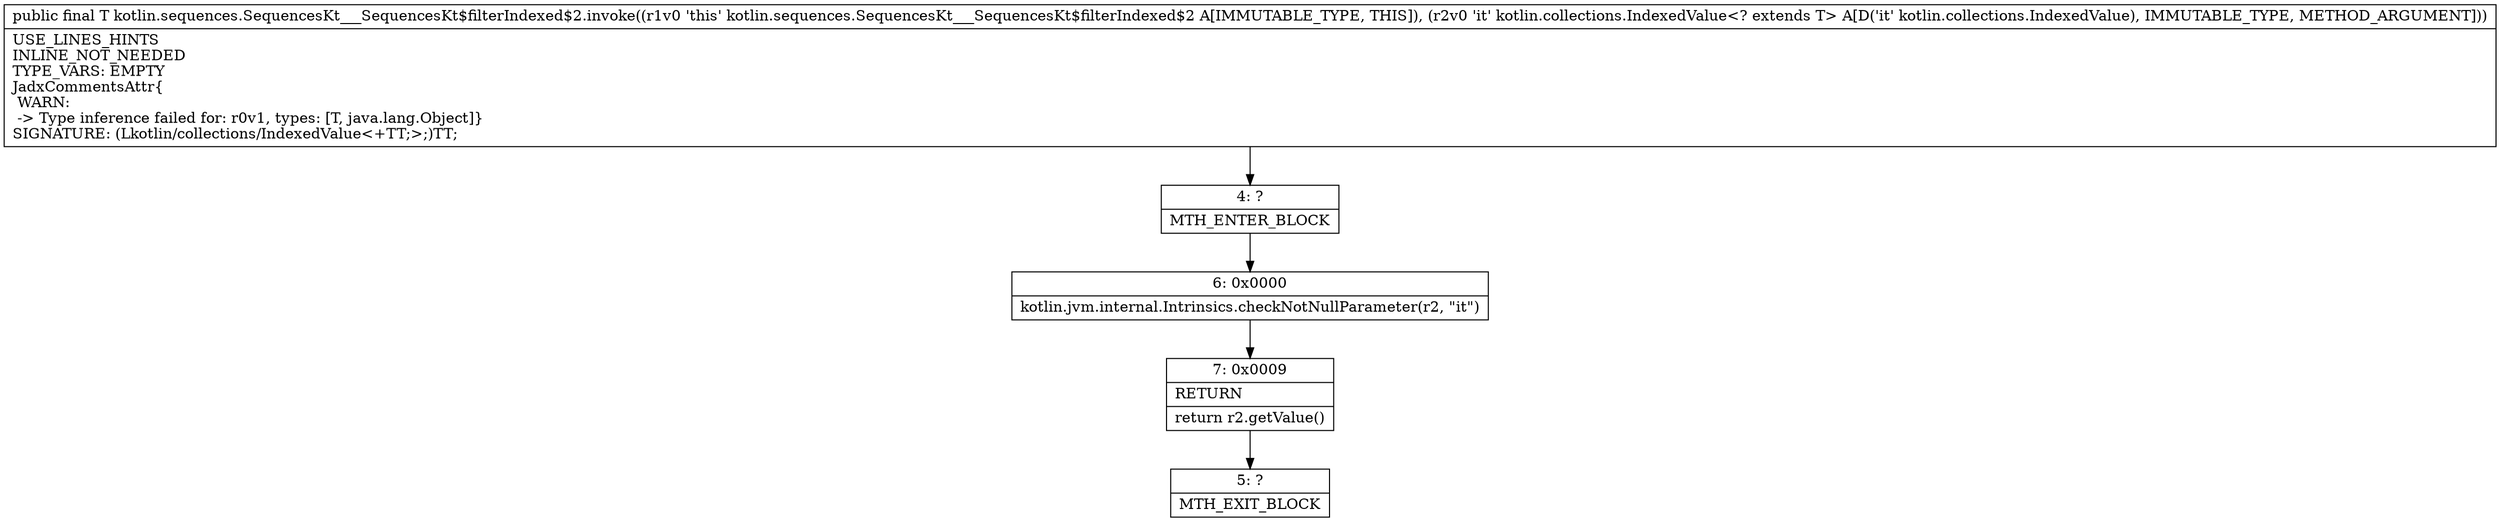 digraph "CFG forkotlin.sequences.SequencesKt___SequencesKt$filterIndexed$2.invoke(Lkotlin\/collections\/IndexedValue;)Ljava\/lang\/Object;" {
Node_4 [shape=record,label="{4\:\ ?|MTH_ENTER_BLOCK\l}"];
Node_6 [shape=record,label="{6\:\ 0x0000|kotlin.jvm.internal.Intrinsics.checkNotNullParameter(r2, \"it\")\l}"];
Node_7 [shape=record,label="{7\:\ 0x0009|RETURN\l|return r2.getValue()\l}"];
Node_5 [shape=record,label="{5\:\ ?|MTH_EXIT_BLOCK\l}"];
MethodNode[shape=record,label="{public final T kotlin.sequences.SequencesKt___SequencesKt$filterIndexed$2.invoke((r1v0 'this' kotlin.sequences.SequencesKt___SequencesKt$filterIndexed$2 A[IMMUTABLE_TYPE, THIS]), (r2v0 'it' kotlin.collections.IndexedValue\<? extends T\> A[D('it' kotlin.collections.IndexedValue), IMMUTABLE_TYPE, METHOD_ARGUMENT]))  | USE_LINES_HINTS\lINLINE_NOT_NEEDED\lTYPE_VARS: EMPTY\lJadxCommentsAttr\{\l WARN: \l \-\> Type inference failed for: r0v1, types: [T, java.lang.Object]\}\lSIGNATURE: (Lkotlin\/collections\/IndexedValue\<+TT;\>;)TT;\l}"];
MethodNode -> Node_4;Node_4 -> Node_6;
Node_6 -> Node_7;
Node_7 -> Node_5;
}

